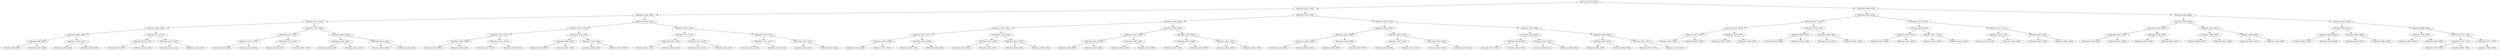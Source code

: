 digraph G{
1327387616 [label="Node{data=[5073, 5073]}"]
1327387616 -> 2055726788
2055726788 [label="Node{data=[3423, 3423]}"]
2055726788 -> 678315760
678315760 [label="Node{data=[2466, 2466]}"]
678315760 -> 612429160
612429160 [label="Node{data=[2125, 2125]}"]
612429160 -> 423377739
423377739 [label="Node{data=[2069, 2069]}"]
423377739 -> 1548242798
1548242798 [label="Node{data=[2065, 2065]}"]
1548242798 -> 105630673
105630673 [label="Node{data=[999, 999]}"]
105630673 -> 629382621
629382621 [label="Node{data=[986, 986]}"]
105630673 -> 1570573381
1570573381 [label="Node{data=[2038, 2038]}"]
1548242798 -> 1127222183
1127222183 [label="Node{data=[2067, 2067]}"]
1127222183 -> 469583187
469583187 [label="Node{data=[2066, 2066]}"]
1127222183 -> 573136516
573136516 [label="Node{data=[2068, 2068]}"]
423377739 -> 392401312
392401312 [label="Node{data=[2121, 2121]}"]
392401312 -> 1414385112
1414385112 [label="Node{data=[2119, 2119]}"]
1414385112 -> 627822047
627822047 [label="Node{data=[2070, 2070]}"]
1414385112 -> 1298037384
1298037384 [label="Node{data=[2120, 2120]}"]
392401312 -> 1186663442
1186663442 [label="Node{data=[2123, 2123]}"]
1186663442 -> 2091002384
2091002384 [label="Node{data=[2122, 2122]}"]
1186663442 -> 123475310
123475310 [label="Node{data=[2124, 2124]}"]
612429160 -> 963163447
963163447 [label="Node{data=[2458, 2458]}"]
963163447 -> 657323412
657323412 [label="Node{data=[2129, 2129]}"]
657323412 -> 1253226955
1253226955 [label="Node{data=[2127, 2127]}"]
1253226955 -> 757215894
757215894 [label="Node{data=[2126, 2126]}"]
1253226955 -> 1369434888
1369434888 [label="Node{data=[2128, 2128]}"]
657323412 -> 433464826
433464826 [label="Node{data=[2433, 2433]}"]
433464826 -> 1190509546
1190509546 [label="Node{data=[2130, 2130]}"]
433464826 -> 2063566624
2063566624 [label="Node{data=[2457, 2457]}"]
963163447 -> 1410790620
1410790620 [label="Node{data=[2462, 2462]}"]
1410790620 -> 2085085777
2085085777 [label="Node{data=[2460, 2460]}"]
2085085777 -> 394669272
394669272 [label="Node{data=[2459, 2459]}"]
2085085777 -> 289832847
289832847 [label="Node{data=[2461, 2461]}"]
1410790620 -> 1922419055
1922419055 [label="Node{data=[2464, 2464]}"]
1922419055 -> 830728198
830728198 [label="Node{data=[2463, 2463]}"]
1922419055 -> 398848514
398848514 [label="Node{data=[2465, 2465]}"]
678315760 -> 903695730
903695730 [label="Node{data=[3004, 3004]}"]
903695730 -> 1767846935
1767846935 [label="Node{data=[2474, 2474]}"]
1767846935 -> 1194472162
1194472162 [label="Node{data=[2470, 2470]}"]
1194472162 -> 2136968676
2136968676 [label="Node{data=[2468, 2468]}"]
2136968676 -> 548858272
548858272 [label="Node{data=[2467, 2467]}"]
2136968676 -> 811179565
811179565 [label="Node{data=[2469, 2469]}"]
1194472162 -> 1714036710
1714036710 [label="Node{data=[2472, 2472]}"]
1714036710 -> 1704566378
1704566378 [label="Node{data=[2471, 2471]}"]
1714036710 -> 1928691856
1928691856 [label="Node{data=[2473, 2473]}"]
1767846935 -> 245481493
245481493 [label="Node{data=[2910, 2910]}"]
245481493 -> 952253192
952253192 [label="Node{data=[2864, 2864]}"]
952253192 -> 285313204
285313204 [label="Node{data=[2475, 2475]}"]
952253192 -> 1336834820
1336834820 [label="Node{data=[2867, 2867]}"]
245481493 -> 1326431116
1326431116 [label="Node{data=[3002, 3002]}"]
1326431116 -> 1723650846
1723650846 [label="Node{data=[2988, 2988]}"]
1326431116 -> 2078647125
2078647125 [label="Node{data=[3003, 3003]}"]
903695730 -> 1202688374
1202688374 [label="Node{data=[3415, 3415]}"]
1202688374 -> 1968079316
1968079316 [label="Node{data=[3411, 3411]}"]
1968079316 -> 1969920064
1969920064 [label="Node{data=[3392, 3392]}"]
1969920064 -> 591622835
591622835 [label="Node{data=[3367, 3367]}"]
1969920064 -> 417100684
417100684 [label="Node{data=[3410, 3410]}"]
1968079316 -> 421331298
421331298 [label="Node{data=[3413, 3413]}"]
421331298 -> 940847769
940847769 [label="Node{data=[3412, 3412]}"]
421331298 -> 16390594
16390594 [label="Node{data=[3414, 3414]}"]
1202688374 -> 2076269122
2076269122 [label="Node{data=[3419, 3419]}"]
2076269122 -> 170279497
170279497 [label="Node{data=[3417, 3417]}"]
170279497 -> 331299182
331299182 [label="Node{data=[3416, 3416]}"]
170279497 -> 1138427602
1138427602 [label="Node{data=[3418, 3418]}"]
2076269122 -> 842618785
842618785 [label="Node{data=[3421, 3421]}"]
842618785 -> 171278245
171278245 [label="Node{data=[3420, 3420]}"]
842618785 -> 1621840836
1621840836 [label="Node{data=[3422, 3422]}"]
2055726788 -> 2078090389
2078090389 [label="Node{data=[4156, 4156]}"]
2078090389 -> 52551696
52551696 [label="Node{data=[3559, 3559]}"]
52551696 -> 583561094
583561094 [label="Node{data=[3521, 3521]}"]
583561094 -> 415710568
415710568 [label="Node{data=[3517, 3517]}"]
415710568 -> 170679145
170679145 [label="Node{data=[3439, 3439]}"]
170679145 -> 109120348
109120348 [label="Node{data=[3424, 3424]}"]
170679145 -> 1742004309
1742004309 [label="Node{data=[3516, 3516]}"]
415710568 -> 1180282298
1180282298 [label="Node{data=[3519, 3519]}"]
1180282298 -> 776356107
776356107 [label="Node{data=[3518, 3518]}"]
1180282298 -> 546530420
546530420 [label="Node{data=[3520, 3520]}"]
583561094 -> 1611001467
1611001467 [label="Node{data=[3525, 3525]}"]
1611001467 -> 1807399868
1807399868 [label="Node{data=[3523, 3523]}"]
1807399868 -> 2003362265
2003362265 [label="Node{data=[3522, 3522]}"]
1807399868 -> 1289980804
1289980804 [label="Node{data=[3524, 3524]}"]
1611001467 -> 56283733
56283733 [label="Node{data=[3527, 3527]}"]
56283733 -> 1032056537
1032056537 [label="Node{data=[3526, 3526]}"]
56283733 -> 223721113
223721113 [label="Node{data=[3558, 3558]}"]
52551696 -> 1564123932
1564123932 [label="Node{data=[3567, 3567]}"]
1564123932 -> 136776340
136776340 [label="Node{data=[3563, 3563]}"]
136776340 -> 712038511
712038511 [label="Node{data=[3561, 3561]}"]
712038511 -> 171004614
171004614 [label="Node{data=[3560, 3560]}"]
712038511 -> 35336927
35336927 [label="Node{data=[3562, 3562]}"]
136776340 -> 844688290
844688290 [label="Node{data=[3565, 3565]}"]
844688290 -> 516423206
516423206 [label="Node{data=[3564, 3564]}"]
844688290 -> 518010970
518010970 [label="Node{data=[3566, 3566]}"]
1564123932 -> 1169583251
1169583251 [label="Node{data=[3678, 3678]}"]
1169583251 -> 809933436
809933436 [label="Node{data=[3649, 3649]}"]
809933436 -> 290550940
290550940 [label="Node{data=[3631, 3631]}"]
809933436 -> 250391556
250391556 [label="Node{data=[3670, 3670]}"]
1169583251 -> 2026408894
2026408894 [label="Node{data=[3841, 3841]}"]
2026408894 -> 2094627745
2094627745 [label="Node{data=[3840, 3840]}"]
2026408894 -> 1714820402
1714820402 [label="Node{data=[3842, 3842]}"]
2078090389 -> 231807356
231807356 [label="Node{data=[5016, 5016]}"]
231807356 -> 838399491
838399491 [label="Node{data=[5008, 5008]}"]
838399491 -> 105617390
105617390 [label="Node{data=[4986, 4986]}"]
105617390 -> 1342344592
1342344592 [label="Node{data=[4939, 4939]}"]
1342344592 -> 1436382229
1436382229 [label="Node{data=[4189, 4189]}"]
1342344592 -> 597940299
597940299 [label="Node{data=[4965, 4965]}"]
105617390 -> 2030948150
2030948150 [label="Node{data=[5006, 5006]}"]
2030948150 -> 1034396554
1034396554 [label="Node{data=[5005, 5005]}"]
2030948150 -> 52712951
52712951 [label="Node{data=[5007, 5007]}"]
838399491 -> 1048097880
1048097880 [label="Node{data=[5012, 5012]}"]
1048097880 -> 689682654
689682654 [label="Node{data=[5010, 5010]}"]
689682654 -> 690025860
690025860 [label="Node{data=[5009, 5009]}"]
689682654 -> 143296186
143296186 [label="Node{data=[5011, 5011]}"]
1048097880 -> 1940601223
1940601223 [label="Node{data=[5014, 5014]}"]
1940601223 -> 126001764
126001764 [label="Node{data=[5013, 5013]}"]
1940601223 -> 698411973
698411973 [label="Node{data=[5015, 5015]}"]
231807356 -> 1975715613
1975715613 [label="Node{data=[5065, 5065]}"]
1975715613 -> 1603174179
1603174179 [label="Node{data=[5020, 5020]}"]
1603174179 -> 1301116724
1301116724 [label="Node{data=[5018, 5018]}"]
1301116724 -> 1667056515
1667056515 [label="Node{data=[5017, 5017]}"]
1301116724 -> 239819546
239819546 [label="Node{data=[5019, 5019]}"]
1603174179 -> 579885719
579885719 [label="Node{data=[5022, 5022]}"]
579885719 -> 75676966
75676966 [label="Node{data=[5021, 5021]}"]
579885719 -> 222996334
222996334 [label="Node{data=[5064, 5064]}"]
1975715613 -> 1494068822
1494068822 [label="Node{data=[5069, 5069]}"]
1494068822 -> 2045313794
2045313794 [label="Node{data=[5067, 5067]}"]
2045313794 -> 1754528404
1754528404 [label="Node{data=[5066, 5066]}"]
2045313794 -> 809124159
809124159 [label="Node{data=[5068, 5068]}"]
1494068822 -> 74524272
74524272 [label="Node{data=[5071, 5071]}"]
74524272 -> 892454127
892454127 [label="Node{data=[5070, 5070]}"]
74524272 -> 1107414919
1107414919 [label="Node{data=[5072, 5072]}"]
1327387616 -> 550526273
550526273 [label="Node{data=[6690, 6690]}"]
550526273 -> 757054861
757054861 [label="Node{data=[6205, 6205]}"]
757054861 -> 372376189
372376189 [label="Node{data=[5081, 5081]}"]
372376189 -> 1518574283
1518574283 [label="Node{data=[5077, 5077]}"]
1518574283 -> 2015100559
2015100559 [label="Node{data=[5075, 5075]}"]
2015100559 -> 683198420
683198420 [label="Node{data=[5074, 5074]}"]
2015100559 -> 782178644
782178644 [label="Node{data=[5076, 5076]}"]
1518574283 -> 1754045326
1754045326 [label="Node{data=[5079, 5079]}"]
1754045326 -> 1329917846
1329917846 [label="Node{data=[5078, 5078]}"]
1754045326 -> 564926413
564926413 [label="Node{data=[5080, 5080]}"]
372376189 -> 2008018709
2008018709 [label="Node{data=[5128, 5128]}"]
2008018709 -> 2071153285
2071153285 [label="Node{data=[5083, 5083]}"]
2071153285 -> 329458210
329458210 [label="Node{data=[5082, 5082]}"]
2071153285 -> 1383095780
1383095780 [label="Node{data=[5106, 5106]}"]
2008018709 -> 1513080824
1513080824 [label="Node{data=[5484, 5484]}"]
1513080824 -> 1005164890
1005164890 [label="Node{data=[5164, 5164]}"]
1513080824 -> 835788343
835788343 [label="Node{data=[5943, 5943]}"]
757054861 -> 1637804692
1637804692 [label="Node{data=[6213, 6213]}"]
1637804692 -> 1160442200
1160442200 [label="Node{data=[6209, 6209]}"]
1160442200 -> 847152110
847152110 [label="Node{data=[6207, 6207]}"]
847152110 -> 191304496
191304496 [label="Node{data=[6206, 6206]}"]
847152110 -> 490439298
490439298 [label="Node{data=[6208, 6208]}"]
1160442200 -> 252252236
252252236 [label="Node{data=[6211, 6211]}"]
252252236 -> 1227789232
1227789232 [label="Node{data=[6210, 6210]}"]
252252236 -> 2053367606
2053367606 [label="Node{data=[6212, 6212]}"]
1637804692 -> 999118186
999118186 [label="Node{data=[6217, 6217]}"]
999118186 -> 2093070631
2093070631 [label="Node{data=[6215, 6215]}"]
2093070631 -> 1104090652
1104090652 [label="Node{data=[6214, 6214]}"]
2093070631 -> 619709252
619709252 [label="Node{data=[6216, 6216]}"]
999118186 -> 1963406517
1963406517 [label="Node{data=[6627, 6627]}"]
1963406517 -> 75412403
75412403 [label="Node{data=[6218, 6218]}"]
1963406517 -> 1035483862
1035483862 [label="Node{data=[6651, 6651]}"]
550526273 -> 427222022
427222022 [label="Node{data=[6846, 6846]}"]
427222022 -> 1436076289
1436076289 [label="Node{data=[6838, 6838]}"]
1436076289 -> 613030698
613030698 [label="Node{data=[6834, 6834]}"]
613030698 -> 1486420967
1486420967 [label="Node{data=[6798, 6798]}"]
1486420967 -> 1994420774
1994420774 [label="Node{data=[6788, 6788]}"]
1486420967 -> 1696820538
1696820538 [label="Node{data=[6830, 6830]}"]
613030698 -> 285506047
285506047 [label="Node{data=[6836, 6836]}"]
285506047 -> 249364475
249364475 [label="Node{data=[6835, 6835]}"]
285506047 -> 2077809988
2077809988 [label="Node{data=[6837, 6837]}"]
1436076289 -> 99366328
99366328 [label="Node{data=[6842, 6842]}"]
99366328 -> 924151675
924151675 [label="Node{data=[6840, 6840]}"]
924151675 -> 1583316293
1583316293 [label="Node{data=[6839, 6839]}"]
924151675 -> 1666230583
1666230583 [label="Node{data=[6841, 6841]}"]
99366328 -> 133497104
133497104 [label="Node{data=[6844, 6844]}"]
133497104 -> 461887522
461887522 [label="Node{data=[6843, 6843]}"]
133497104 -> 1041709890
1041709890 [label="Node{data=[6845, 6845]}"]
427222022 -> 1483224230
1483224230 [label="Node{data=[6854, 6854]}"]
1483224230 -> 2000307002
2000307002 [label="Node{data=[6850, 6850]}"]
2000307002 -> 1381618487
1381618487 [label="Node{data=[6848, 6848]}"]
1381618487 -> 1427320597
1427320597 [label="Node{data=[6847, 6847]}"]
1381618487 -> 1288170517
1288170517 [label="Node{data=[6849, 6849]}"]
2000307002 -> 1774277924
1774277924 [label="Node{data=[6852, 6852]}"]
1774277924 -> 1964897088
1964897088 [label="Node{data=[6851, 6851]}"]
1774277924 -> 968495473
968495473 [label="Node{data=[6853, 6853]}"]
1483224230 -> 1248781591
1248781591 [label="Node{data=[6999, 6999]}"]
1248781591 -> 694542603
694542603 [label="Node{data=[6856, 6856]}"]
694542603 -> 863535252
863535252 [label="Node{data=[6855, 6855]}"]
694542603 -> 1512058387
1512058387 [label="Node{data=[6996, 6996]}"]
1248781591 -> 1742421533
1742421533 [label="Node{data=[7725, 7725]}"]
1742421533 -> 1630598740
1630598740 [label="Node{data=[7103, 7103]}"]
1630598740 -> 381396678
381396678 [label="Node{data=[7025, 7025]}"]
1630598740 -> 1303401140
1303401140 [label="Node{data=[7686, 7686]}"]
1742421533 -> 1940240073
1940240073 [label="Node{data=[7757, 7757]}"]
1940240073 -> 365001919
365001919 [label="Node{data=[7966, 7966]}"]
}